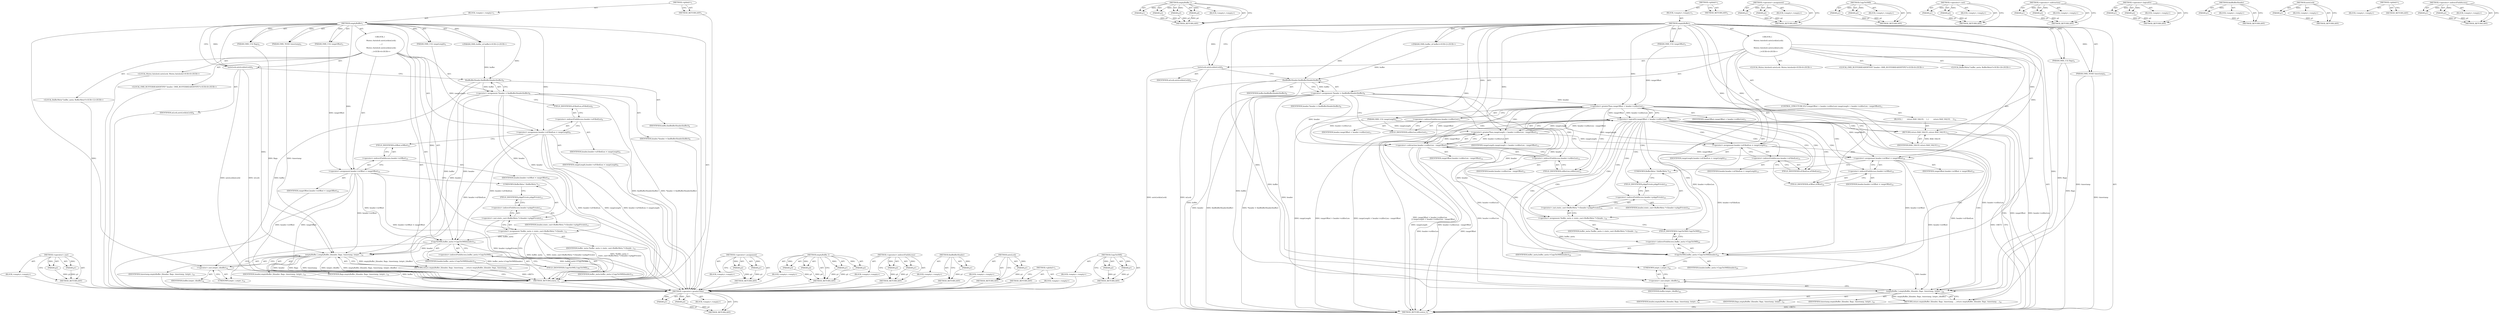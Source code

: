 digraph "&lt;operator&gt;.indirectFieldAccess" {
vulnerable_101 [label=<(METHOD,&lt;operator&gt;.cast)>];
vulnerable_102 [label=<(PARAM,p1)>];
vulnerable_103 [label=<(PARAM,p2)>];
vulnerable_104 [label=<(BLOCK,&lt;empty&gt;,&lt;empty&gt;)>];
vulnerable_105 [label=<(METHOD_RETURN,ANY)>];
vulnerable_6 [label=<(METHOD,&lt;global&gt;)<SUB>1</SUB>>];
vulnerable_7 [label=<(BLOCK,&lt;empty&gt;,&lt;empty&gt;)<SUB>1</SUB>>];
vulnerable_8 [label=<(METHOD,emptyBuffer)<SUB>1</SUB>>];
vulnerable_9 [label="<(PARAM,OMX::buffer_id buffer)<SUB>2</SUB>>"];
vulnerable_10 [label=<(PARAM,OMX_U32 rangeOffset)<SUB>3</SUB>>];
vulnerable_11 [label=<(PARAM,OMX_U32 rangeLength)<SUB>3</SUB>>];
vulnerable_12 [label=<(PARAM,OMX_U32 flags)<SUB>4</SUB>>];
vulnerable_13 [label=<(PARAM,OMX_TICKS timestamp)<SUB>4</SUB>>];
vulnerable_14 [label="<(BLOCK,{

     Mutex::Autolock autoLock(mLock);
 
    ...,{

     Mutex::Autolock autoLock(mLock);
 
    ...)<SUB>4</SUB>>"];
vulnerable_15 [label="<(LOCAL,Mutex.Autolock autoLock: Mutex.Autolock)<SUB>6</SUB>>"];
vulnerable_16 [label=<(autoLock,autoLock(mLock))<SUB>6</SUB>>];
vulnerable_17 [label=<(IDENTIFIER,mLock,autoLock(mLock))<SUB>6</SUB>>];
vulnerable_18 [label="<(LOCAL,OMX_BUFFERHEADERTYPE* header: OMX_BUFFERHEADERTYPE*)<SUB>8</SUB>>"];
vulnerable_19 [label=<(&lt;operator&gt;.assignment,*header = findBufferHeader(buffer))<SUB>8</SUB>>];
vulnerable_20 [label=<(IDENTIFIER,header,*header = findBufferHeader(buffer))<SUB>8</SUB>>];
vulnerable_21 [label=<(findBufferHeader,findBufferHeader(buffer))<SUB>8</SUB>>];
vulnerable_22 [label=<(IDENTIFIER,buffer,findBufferHeader(buffer))<SUB>8</SUB>>];
vulnerable_23 [label=<(&lt;operator&gt;.assignment,header-&gt;nFilledLen = rangeLength)<SUB>9</SUB>>];
vulnerable_24 [label=<(&lt;operator&gt;.indirectFieldAccess,header-&gt;nFilledLen)<SUB>9</SUB>>];
vulnerable_25 [label=<(IDENTIFIER,header,header-&gt;nFilledLen = rangeLength)<SUB>9</SUB>>];
vulnerable_26 [label=<(FIELD_IDENTIFIER,nFilledLen,nFilledLen)<SUB>9</SUB>>];
vulnerable_27 [label=<(IDENTIFIER,rangeLength,header-&gt;nFilledLen = rangeLength)<SUB>9</SUB>>];
vulnerable_28 [label=<(&lt;operator&gt;.assignment,header-&gt;nOffset = rangeOffset)<SUB>10</SUB>>];
vulnerable_29 [label=<(&lt;operator&gt;.indirectFieldAccess,header-&gt;nOffset)<SUB>10</SUB>>];
vulnerable_30 [label=<(IDENTIFIER,header,header-&gt;nOffset = rangeOffset)<SUB>10</SUB>>];
vulnerable_31 [label=<(FIELD_IDENTIFIER,nOffset,nOffset)<SUB>10</SUB>>];
vulnerable_32 [label=<(IDENTIFIER,rangeOffset,header-&gt;nOffset = rangeOffset)<SUB>10</SUB>>];
vulnerable_33 [label="<(LOCAL,BufferMeta* buffer_meta: BufferMeta*)<SUB>12</SUB>>"];
vulnerable_34 [label=<(&lt;operator&gt;.assignment,*buffer_meta =
 static_cast&lt;BufferMeta *&gt;(heade...)<SUB>12</SUB>>];
vulnerable_35 [label=<(IDENTIFIER,buffer_meta,*buffer_meta =
 static_cast&lt;BufferMeta *&gt;(heade...)<SUB>12</SUB>>];
vulnerable_36 [label=<(&lt;operator&gt;.cast,static_cast&lt;BufferMeta *&gt;(header-&gt;pAppPrivate))<SUB>13</SUB>>];
vulnerable_37 [label=<(UNKNOWN,BufferMeta *,BufferMeta *)<SUB>13</SUB>>];
vulnerable_38 [label=<(&lt;operator&gt;.indirectFieldAccess,header-&gt;pAppPrivate)<SUB>13</SUB>>];
vulnerable_39 [label=<(IDENTIFIER,header,static_cast&lt;BufferMeta *&gt;(header-&gt;pAppPrivate))<SUB>13</SUB>>];
vulnerable_40 [label=<(FIELD_IDENTIFIER,pAppPrivate,pAppPrivate)<SUB>13</SUB>>];
vulnerable_41 [label=<(CopyToOMX,buffer_meta-&gt;CopyToOMX(header))<SUB>14</SUB>>];
vulnerable_42 [label=<(&lt;operator&gt;.indirectFieldAccess,buffer_meta-&gt;CopyToOMX)<SUB>14</SUB>>];
vulnerable_43 [label=<(IDENTIFIER,buffer_meta,buffer_meta-&gt;CopyToOMX(header))<SUB>14</SUB>>];
vulnerable_44 [label=<(FIELD_IDENTIFIER,CopyToOMX,CopyToOMX)<SUB>14</SUB>>];
vulnerable_45 [label=<(IDENTIFIER,header,buffer_meta-&gt;CopyToOMX(header))<SUB>14</SUB>>];
vulnerable_46 [label=<(RETURN,return emptyBuffer_l(header, flags, timestamp, ...,return emptyBuffer_l(header, flags, timestamp, ...)<SUB>16</SUB>>];
vulnerable_47 [label=<(emptyBuffer_l,emptyBuffer_l(header, flags, timestamp, (intptr...)<SUB>16</SUB>>];
vulnerable_48 [label=<(IDENTIFIER,header,emptyBuffer_l(header, flags, timestamp, (intptr...)<SUB>16</SUB>>];
vulnerable_49 [label=<(IDENTIFIER,flags,emptyBuffer_l(header, flags, timestamp, (intptr...)<SUB>16</SUB>>];
vulnerable_50 [label=<(IDENTIFIER,timestamp,emptyBuffer_l(header, flags, timestamp, (intptr...)<SUB>16</SUB>>];
vulnerable_51 [label=<(&lt;operator&gt;.cast,(intptr_t)buffer)<SUB>16</SUB>>];
vulnerable_52 [label=<(UNKNOWN,intptr_t,intptr_t)<SUB>16</SUB>>];
vulnerable_53 [label=<(IDENTIFIER,buffer,(intptr_t)buffer)<SUB>16</SUB>>];
vulnerable_54 [label=<(METHOD_RETURN,status_t)<SUB>1</SUB>>];
vulnerable_56 [label=<(METHOD_RETURN,ANY)<SUB>1</SUB>>];
vulnerable_87 [label=<(METHOD,&lt;operator&gt;.assignment)>];
vulnerable_88 [label=<(PARAM,p1)>];
vulnerable_89 [label=<(PARAM,p2)>];
vulnerable_90 [label=<(BLOCK,&lt;empty&gt;,&lt;empty&gt;)>];
vulnerable_91 [label=<(METHOD_RETURN,ANY)>];
vulnerable_111 [label=<(METHOD,emptyBuffer_l)>];
vulnerable_112 [label=<(PARAM,p1)>];
vulnerable_113 [label=<(PARAM,p2)>];
vulnerable_114 [label=<(PARAM,p3)>];
vulnerable_115 [label=<(PARAM,p4)>];
vulnerable_116 [label=<(BLOCK,&lt;empty&gt;,&lt;empty&gt;)>];
vulnerable_117 [label=<(METHOD_RETURN,ANY)>];
vulnerable_96 [label=<(METHOD,&lt;operator&gt;.indirectFieldAccess)>];
vulnerable_97 [label=<(PARAM,p1)>];
vulnerable_98 [label=<(PARAM,p2)>];
vulnerable_99 [label=<(BLOCK,&lt;empty&gt;,&lt;empty&gt;)>];
vulnerable_100 [label=<(METHOD_RETURN,ANY)>];
vulnerable_92 [label=<(METHOD,findBufferHeader)>];
vulnerable_93 [label=<(PARAM,p1)>];
vulnerable_94 [label=<(BLOCK,&lt;empty&gt;,&lt;empty&gt;)>];
vulnerable_95 [label=<(METHOD_RETURN,ANY)>];
vulnerable_83 [label=<(METHOD,autoLock)>];
vulnerable_84 [label=<(PARAM,p1)>];
vulnerable_85 [label=<(BLOCK,&lt;empty&gt;,&lt;empty&gt;)>];
vulnerable_86 [label=<(METHOD_RETURN,ANY)>];
vulnerable_77 [label=<(METHOD,&lt;global&gt;)<SUB>1</SUB>>];
vulnerable_78 [label=<(BLOCK,&lt;empty&gt;,&lt;empty&gt;)>];
vulnerable_79 [label=<(METHOD_RETURN,ANY)>];
vulnerable_106 [label=<(METHOD,CopyToOMX)>];
vulnerable_107 [label=<(PARAM,p1)>];
vulnerable_108 [label=<(PARAM,p2)>];
vulnerable_109 [label=<(BLOCK,&lt;empty&gt;,&lt;empty&gt;)>];
vulnerable_110 [label=<(METHOD_RETURN,ANY)>];
fixed_118 [label=<(METHOD,&lt;operator&gt;.greaterThan)>];
fixed_119 [label=<(PARAM,p1)>];
fixed_120 [label=<(PARAM,p2)>];
fixed_121 [label=<(BLOCK,&lt;empty&gt;,&lt;empty&gt;)>];
fixed_122 [label=<(METHOD_RETURN,ANY)>];
fixed_143 [label=<(METHOD,emptyBuffer_l)>];
fixed_144 [label=<(PARAM,p1)>];
fixed_145 [label=<(PARAM,p2)>];
fixed_146 [label=<(PARAM,p3)>];
fixed_147 [label=<(PARAM,p4)>];
fixed_148 [label=<(BLOCK,&lt;empty&gt;,&lt;empty&gt;)>];
fixed_149 [label=<(METHOD_RETURN,ANY)>];
fixed_6 [label=<(METHOD,&lt;global&gt;)<SUB>1</SUB>>];
fixed_7 [label=<(BLOCK,&lt;empty&gt;,&lt;empty&gt;)<SUB>1</SUB>>];
fixed_8 [label=<(METHOD,emptyBuffer)<SUB>1</SUB>>];
fixed_9 [label="<(PARAM,OMX::buffer_id buffer)<SUB>2</SUB>>"];
fixed_10 [label=<(PARAM,OMX_U32 rangeOffset)<SUB>3</SUB>>];
fixed_11 [label=<(PARAM,OMX_U32 rangeLength)<SUB>3</SUB>>];
fixed_12 [label=<(PARAM,OMX_U32 flags)<SUB>4</SUB>>];
fixed_13 [label=<(PARAM,OMX_TICKS timestamp)<SUB>4</SUB>>];
fixed_14 [label="<(BLOCK,{

     Mutex::Autolock autoLock(mLock);
 
    ...,{

     Mutex::Autolock autoLock(mLock);
 
    ...)<SUB>4</SUB>>"];
fixed_15 [label="<(LOCAL,Mutex.Autolock autoLock: Mutex.Autolock)<SUB>6</SUB>>"];
fixed_16 [label=<(autoLock,autoLock(mLock))<SUB>6</SUB>>];
fixed_17 [label=<(IDENTIFIER,mLock,autoLock(mLock))<SUB>6</SUB>>];
fixed_18 [label="<(LOCAL,OMX_BUFFERHEADERTYPE* header: OMX_BUFFERHEADERTYPE*)<SUB>8</SUB>>"];
fixed_19 [label=<(&lt;operator&gt;.assignment,*header = findBufferHeader(buffer))<SUB>8</SUB>>];
fixed_20 [label=<(IDENTIFIER,header,*header = findBufferHeader(buffer))<SUB>8</SUB>>];
fixed_21 [label=<(findBufferHeader,findBufferHeader(buffer))<SUB>8</SUB>>];
fixed_22 [label=<(IDENTIFIER,buffer,findBufferHeader(buffer))<SUB>8</SUB>>];
fixed_23 [label=<(CONTROL_STRUCTURE,IF,if (rangeOffset &gt; header-&gt;nAllocLen
| rangeLength &gt; header-&gt;nAllocLen - rangeOffset))<SUB>11</SUB>>];
fixed_24 [label=<(&lt;operator&gt;.logicalOr,rangeOffset &gt; header-&gt;nAllocLen
| ...)<SUB>11</SUB>>];
fixed_25 [label=<(&lt;operator&gt;.greaterThan,rangeOffset &gt; header-&gt;nAllocLen)<SUB>11</SUB>>];
fixed_26 [label=<(IDENTIFIER,rangeOffset,rangeOffset &gt; header-&gt;nAllocLen)<SUB>11</SUB>>];
fixed_27 [label=<(&lt;operator&gt;.indirectFieldAccess,header-&gt;nAllocLen)<SUB>11</SUB>>];
fixed_28 [label=<(IDENTIFIER,header,rangeOffset &gt; header-&gt;nAllocLen)<SUB>11</SUB>>];
fixed_29 [label=<(FIELD_IDENTIFIER,nAllocLen,nAllocLen)<SUB>11</SUB>>];
fixed_30 [label=<(&lt;operator&gt;.greaterThan,rangeLength &gt; header-&gt;nAllocLen - rangeOffset)<SUB>12</SUB>>];
fixed_31 [label=<(IDENTIFIER,rangeLength,rangeLength &gt; header-&gt;nAllocLen - rangeOffset)<SUB>12</SUB>>];
fixed_32 [label=<(&lt;operator&gt;.subtraction,header-&gt;nAllocLen - rangeOffset)<SUB>12</SUB>>];
fixed_33 [label=<(&lt;operator&gt;.indirectFieldAccess,header-&gt;nAllocLen)<SUB>12</SUB>>];
fixed_34 [label=<(IDENTIFIER,header,header-&gt;nAllocLen - rangeOffset)<SUB>12</SUB>>];
fixed_35 [label=<(FIELD_IDENTIFIER,nAllocLen,nAllocLen)<SUB>12</SUB>>];
fixed_36 [label=<(IDENTIFIER,rangeOffset,header-&gt;nAllocLen - rangeOffset)<SUB>12</SUB>>];
fixed_37 [label=<(BLOCK,{
        return BAD_VALUE;
    },{
        return BAD_VALUE;
    })<SUB>12</SUB>>];
fixed_38 [label=<(RETURN,return BAD_VALUE;,return BAD_VALUE;)<SUB>13</SUB>>];
fixed_39 [label=<(IDENTIFIER,BAD_VALUE,return BAD_VALUE;)<SUB>13</SUB>>];
fixed_40 [label=<(&lt;operator&gt;.assignment,header-&gt;nFilledLen = rangeLength)<SUB>15</SUB>>];
fixed_41 [label=<(&lt;operator&gt;.indirectFieldAccess,header-&gt;nFilledLen)<SUB>15</SUB>>];
fixed_42 [label=<(IDENTIFIER,header,header-&gt;nFilledLen = rangeLength)<SUB>15</SUB>>];
fixed_43 [label=<(FIELD_IDENTIFIER,nFilledLen,nFilledLen)<SUB>15</SUB>>];
fixed_44 [label=<(IDENTIFIER,rangeLength,header-&gt;nFilledLen = rangeLength)<SUB>15</SUB>>];
fixed_45 [label=<(&lt;operator&gt;.assignment,header-&gt;nOffset = rangeOffset)<SUB>16</SUB>>];
fixed_46 [label=<(&lt;operator&gt;.indirectFieldAccess,header-&gt;nOffset)<SUB>16</SUB>>];
fixed_47 [label=<(IDENTIFIER,header,header-&gt;nOffset = rangeOffset)<SUB>16</SUB>>];
fixed_48 [label=<(FIELD_IDENTIFIER,nOffset,nOffset)<SUB>16</SUB>>];
fixed_49 [label=<(IDENTIFIER,rangeOffset,header-&gt;nOffset = rangeOffset)<SUB>16</SUB>>];
fixed_50 [label="<(LOCAL,BufferMeta* buffer_meta: BufferMeta*)<SUB>18</SUB>>"];
fixed_51 [label=<(&lt;operator&gt;.assignment,*buffer_meta =
 static_cast&lt;BufferMeta *&gt;(heade...)<SUB>18</SUB>>];
fixed_52 [label=<(IDENTIFIER,buffer_meta,*buffer_meta =
 static_cast&lt;BufferMeta *&gt;(heade...)<SUB>18</SUB>>];
fixed_53 [label=<(&lt;operator&gt;.cast,static_cast&lt;BufferMeta *&gt;(header-&gt;pAppPrivate))<SUB>19</SUB>>];
fixed_54 [label=<(UNKNOWN,BufferMeta *,BufferMeta *)<SUB>19</SUB>>];
fixed_55 [label=<(&lt;operator&gt;.indirectFieldAccess,header-&gt;pAppPrivate)<SUB>19</SUB>>];
fixed_56 [label=<(IDENTIFIER,header,static_cast&lt;BufferMeta *&gt;(header-&gt;pAppPrivate))<SUB>19</SUB>>];
fixed_57 [label=<(FIELD_IDENTIFIER,pAppPrivate,pAppPrivate)<SUB>19</SUB>>];
fixed_58 [label=<(CopyToOMX,buffer_meta-&gt;CopyToOMX(header))<SUB>20</SUB>>];
fixed_59 [label=<(&lt;operator&gt;.indirectFieldAccess,buffer_meta-&gt;CopyToOMX)<SUB>20</SUB>>];
fixed_60 [label=<(IDENTIFIER,buffer_meta,buffer_meta-&gt;CopyToOMX(header))<SUB>20</SUB>>];
fixed_61 [label=<(FIELD_IDENTIFIER,CopyToOMX,CopyToOMX)<SUB>20</SUB>>];
fixed_62 [label=<(IDENTIFIER,header,buffer_meta-&gt;CopyToOMX(header))<SUB>20</SUB>>];
fixed_63 [label=<(RETURN,return emptyBuffer_l(header, flags, timestamp, ...,return emptyBuffer_l(header, flags, timestamp, ...)<SUB>22</SUB>>];
fixed_64 [label=<(emptyBuffer_l,emptyBuffer_l(header, flags, timestamp, (intptr...)<SUB>22</SUB>>];
fixed_65 [label=<(IDENTIFIER,header,emptyBuffer_l(header, flags, timestamp, (intptr...)<SUB>22</SUB>>];
fixed_66 [label=<(IDENTIFIER,flags,emptyBuffer_l(header, flags, timestamp, (intptr...)<SUB>22</SUB>>];
fixed_67 [label=<(IDENTIFIER,timestamp,emptyBuffer_l(header, flags, timestamp, (intptr...)<SUB>22</SUB>>];
fixed_68 [label=<(&lt;operator&gt;.cast,(intptr_t)buffer)<SUB>22</SUB>>];
fixed_69 [label=<(UNKNOWN,intptr_t,intptr_t)<SUB>22</SUB>>];
fixed_70 [label=<(IDENTIFIER,buffer,(intptr_t)buffer)<SUB>22</SUB>>];
fixed_71 [label=<(METHOD_RETURN,status_t)<SUB>1</SUB>>];
fixed_73 [label=<(METHOD_RETURN,ANY)<SUB>1</SUB>>];
fixed_104 [label=<(METHOD,&lt;operator&gt;.assignment)>];
fixed_105 [label=<(PARAM,p1)>];
fixed_106 [label=<(PARAM,p2)>];
fixed_107 [label=<(BLOCK,&lt;empty&gt;,&lt;empty&gt;)>];
fixed_108 [label=<(METHOD_RETURN,ANY)>];
fixed_138 [label=<(METHOD,CopyToOMX)>];
fixed_139 [label=<(PARAM,p1)>];
fixed_140 [label=<(PARAM,p2)>];
fixed_141 [label=<(BLOCK,&lt;empty&gt;,&lt;empty&gt;)>];
fixed_142 [label=<(METHOD_RETURN,ANY)>];
fixed_133 [label=<(METHOD,&lt;operator&gt;.cast)>];
fixed_134 [label=<(PARAM,p1)>];
fixed_135 [label=<(PARAM,p2)>];
fixed_136 [label=<(BLOCK,&lt;empty&gt;,&lt;empty&gt;)>];
fixed_137 [label=<(METHOD_RETURN,ANY)>];
fixed_128 [label=<(METHOD,&lt;operator&gt;.subtraction)>];
fixed_129 [label=<(PARAM,p1)>];
fixed_130 [label=<(PARAM,p2)>];
fixed_131 [label=<(BLOCK,&lt;empty&gt;,&lt;empty&gt;)>];
fixed_132 [label=<(METHOD_RETURN,ANY)>];
fixed_113 [label=<(METHOD,&lt;operator&gt;.logicalOr)>];
fixed_114 [label=<(PARAM,p1)>];
fixed_115 [label=<(PARAM,p2)>];
fixed_116 [label=<(BLOCK,&lt;empty&gt;,&lt;empty&gt;)>];
fixed_117 [label=<(METHOD_RETURN,ANY)>];
fixed_109 [label=<(METHOD,findBufferHeader)>];
fixed_110 [label=<(PARAM,p1)>];
fixed_111 [label=<(BLOCK,&lt;empty&gt;,&lt;empty&gt;)>];
fixed_112 [label=<(METHOD_RETURN,ANY)>];
fixed_100 [label=<(METHOD,autoLock)>];
fixed_101 [label=<(PARAM,p1)>];
fixed_102 [label=<(BLOCK,&lt;empty&gt;,&lt;empty&gt;)>];
fixed_103 [label=<(METHOD_RETURN,ANY)>];
fixed_94 [label=<(METHOD,&lt;global&gt;)<SUB>1</SUB>>];
fixed_95 [label=<(BLOCK,&lt;empty&gt;,&lt;empty&gt;)>];
fixed_96 [label=<(METHOD_RETURN,ANY)>];
fixed_123 [label=<(METHOD,&lt;operator&gt;.indirectFieldAccess)>];
fixed_124 [label=<(PARAM,p1)>];
fixed_125 [label=<(PARAM,p2)>];
fixed_126 [label=<(BLOCK,&lt;empty&gt;,&lt;empty&gt;)>];
fixed_127 [label=<(METHOD_RETURN,ANY)>];
vulnerable_101 -> vulnerable_102  [key=0, label="AST: "];
vulnerable_101 -> vulnerable_102  [key=1, label="DDG: "];
vulnerable_101 -> vulnerable_104  [key=0, label="AST: "];
vulnerable_101 -> vulnerable_103  [key=0, label="AST: "];
vulnerable_101 -> vulnerable_103  [key=1, label="DDG: "];
vulnerable_101 -> vulnerable_105  [key=0, label="AST: "];
vulnerable_101 -> vulnerable_105  [key=1, label="CFG: "];
vulnerable_102 -> vulnerable_105  [key=0, label="DDG: p1"];
vulnerable_103 -> vulnerable_105  [key=0, label="DDG: p2"];
vulnerable_104 -> fixed_118  [key=0];
vulnerable_105 -> fixed_118  [key=0];
vulnerable_6 -> vulnerable_7  [key=0, label="AST: "];
vulnerable_6 -> vulnerable_56  [key=0, label="AST: "];
vulnerable_6 -> vulnerable_56  [key=1, label="CFG: "];
vulnerable_7 -> vulnerable_8  [key=0, label="AST: "];
vulnerable_8 -> vulnerable_9  [key=0, label="AST: "];
vulnerable_8 -> vulnerable_9  [key=1, label="DDG: "];
vulnerable_8 -> vulnerable_10  [key=0, label="AST: "];
vulnerable_8 -> vulnerable_10  [key=1, label="DDG: "];
vulnerable_8 -> vulnerable_11  [key=0, label="AST: "];
vulnerable_8 -> vulnerable_11  [key=1, label="DDG: "];
vulnerable_8 -> vulnerable_12  [key=0, label="AST: "];
vulnerable_8 -> vulnerable_12  [key=1, label="DDG: "];
vulnerable_8 -> vulnerable_13  [key=0, label="AST: "];
vulnerable_8 -> vulnerable_13  [key=1, label="DDG: "];
vulnerable_8 -> vulnerable_14  [key=0, label="AST: "];
vulnerable_8 -> vulnerable_54  [key=0, label="AST: "];
vulnerable_8 -> vulnerable_16  [key=0, label="CFG: "];
vulnerable_8 -> vulnerable_16  [key=1, label="DDG: "];
vulnerable_8 -> vulnerable_23  [key=0, label="DDG: "];
vulnerable_8 -> vulnerable_28  [key=0, label="DDG: "];
vulnerable_8 -> vulnerable_41  [key=0, label="DDG: "];
vulnerable_8 -> vulnerable_21  [key=0, label="DDG: "];
vulnerable_8 -> vulnerable_47  [key=0, label="DDG: "];
vulnerable_8 -> vulnerable_51  [key=0, label="DDG: "];
vulnerable_9 -> vulnerable_21  [key=0, label="DDG: buffer"];
vulnerable_10 -> vulnerable_28  [key=0, label="DDG: rangeOffset"];
vulnerable_11 -> vulnerable_23  [key=0, label="DDG: rangeLength"];
vulnerable_12 -> vulnerable_47  [key=0, label="DDG: flags"];
vulnerable_13 -> vulnerable_47  [key=0, label="DDG: timestamp"];
vulnerable_14 -> vulnerable_15  [key=0, label="AST: "];
vulnerable_14 -> vulnerable_16  [key=0, label="AST: "];
vulnerable_14 -> vulnerable_18  [key=0, label="AST: "];
vulnerable_14 -> vulnerable_19  [key=0, label="AST: "];
vulnerable_14 -> vulnerable_23  [key=0, label="AST: "];
vulnerable_14 -> vulnerable_28  [key=0, label="AST: "];
vulnerable_14 -> vulnerable_33  [key=0, label="AST: "];
vulnerable_14 -> vulnerable_34  [key=0, label="AST: "];
vulnerable_14 -> vulnerable_41  [key=0, label="AST: "];
vulnerable_14 -> vulnerable_46  [key=0, label="AST: "];
vulnerable_15 -> fixed_118  [key=0];
vulnerable_16 -> vulnerable_17  [key=0, label="AST: "];
vulnerable_16 -> vulnerable_21  [key=0, label="CFG: "];
vulnerable_16 -> vulnerable_54  [key=0, label="DDG: autoLock(mLock)"];
vulnerable_16 -> vulnerable_54  [key=1, label="DDG: mLock"];
vulnerable_17 -> fixed_118  [key=0];
vulnerable_18 -> fixed_118  [key=0];
vulnerable_19 -> vulnerable_20  [key=0, label="AST: "];
vulnerable_19 -> vulnerable_21  [key=0, label="AST: "];
vulnerable_19 -> vulnerable_26  [key=0, label="CFG: "];
vulnerable_19 -> vulnerable_54  [key=0, label="DDG: findBufferHeader(buffer)"];
vulnerable_19 -> vulnerable_54  [key=1, label="DDG: *header = findBufferHeader(buffer)"];
vulnerable_19 -> vulnerable_34  [key=0, label="DDG: header"];
vulnerable_19 -> vulnerable_41  [key=0, label="DDG: header"];
vulnerable_19 -> vulnerable_36  [key=0, label="DDG: header"];
vulnerable_19 -> vulnerable_47  [key=0, label="DDG: header"];
vulnerable_20 -> fixed_118  [key=0];
vulnerable_21 -> vulnerable_22  [key=0, label="AST: "];
vulnerable_21 -> vulnerable_19  [key=0, label="CFG: "];
vulnerable_21 -> vulnerable_19  [key=1, label="DDG: buffer"];
vulnerable_21 -> vulnerable_47  [key=0, label="DDG: buffer"];
vulnerable_21 -> vulnerable_51  [key=0, label="DDG: buffer"];
vulnerable_22 -> fixed_118  [key=0];
vulnerable_23 -> vulnerable_24  [key=0, label="AST: "];
vulnerable_23 -> vulnerable_27  [key=0, label="AST: "];
vulnerable_23 -> vulnerable_31  [key=0, label="CFG: "];
vulnerable_23 -> vulnerable_54  [key=0, label="DDG: header-&gt;nFilledLen"];
vulnerable_23 -> vulnerable_54  [key=1, label="DDG: rangeLength"];
vulnerable_23 -> vulnerable_54  [key=2, label="DDG: header-&gt;nFilledLen = rangeLength"];
vulnerable_23 -> vulnerable_41  [key=0, label="DDG: header-&gt;nFilledLen"];
vulnerable_23 -> vulnerable_47  [key=0, label="DDG: header-&gt;nFilledLen"];
vulnerable_24 -> vulnerable_25  [key=0, label="AST: "];
vulnerable_24 -> vulnerable_26  [key=0, label="AST: "];
vulnerable_24 -> vulnerable_23  [key=0, label="CFG: "];
vulnerable_25 -> fixed_118  [key=0];
vulnerable_26 -> vulnerable_24  [key=0, label="CFG: "];
vulnerable_27 -> fixed_118  [key=0];
vulnerable_28 -> vulnerable_29  [key=0, label="AST: "];
vulnerable_28 -> vulnerable_32  [key=0, label="AST: "];
vulnerable_28 -> vulnerable_37  [key=0, label="CFG: "];
vulnerable_28 -> vulnerable_54  [key=0, label="DDG: header-&gt;nOffset"];
vulnerable_28 -> vulnerable_54  [key=1, label="DDG: rangeOffset"];
vulnerable_28 -> vulnerable_54  [key=2, label="DDG: header-&gt;nOffset = rangeOffset"];
vulnerable_28 -> vulnerable_41  [key=0, label="DDG: header-&gt;nOffset"];
vulnerable_28 -> vulnerable_47  [key=0, label="DDG: header-&gt;nOffset"];
vulnerable_29 -> vulnerable_30  [key=0, label="AST: "];
vulnerable_29 -> vulnerable_31  [key=0, label="AST: "];
vulnerable_29 -> vulnerable_28  [key=0, label="CFG: "];
vulnerable_30 -> fixed_118  [key=0];
vulnerable_31 -> vulnerable_29  [key=0, label="CFG: "];
vulnerable_32 -> fixed_118  [key=0];
vulnerable_33 -> fixed_118  [key=0];
vulnerable_34 -> vulnerable_35  [key=0, label="AST: "];
vulnerable_34 -> vulnerable_36  [key=0, label="AST: "];
vulnerable_34 -> vulnerable_44  [key=0, label="CFG: "];
vulnerable_34 -> vulnerable_54  [key=0, label="DDG: buffer_meta"];
vulnerable_34 -> vulnerable_54  [key=1, label="DDG: static_cast&lt;BufferMeta *&gt;(header-&gt;pAppPrivate)"];
vulnerable_34 -> vulnerable_54  [key=2, label="DDG: *buffer_meta =
 static_cast&lt;BufferMeta *&gt;(header-&gt;pAppPrivate)"];
vulnerable_34 -> vulnerable_41  [key=0, label="DDG: buffer_meta"];
vulnerable_35 -> fixed_118  [key=0];
vulnerable_36 -> vulnerable_37  [key=0, label="AST: "];
vulnerable_36 -> vulnerable_38  [key=0, label="AST: "];
vulnerable_36 -> vulnerable_34  [key=0, label="CFG: "];
vulnerable_36 -> vulnerable_54  [key=0, label="DDG: header-&gt;pAppPrivate"];
vulnerable_37 -> vulnerable_40  [key=0, label="CFG: "];
vulnerable_38 -> vulnerable_39  [key=0, label="AST: "];
vulnerable_38 -> vulnerable_40  [key=0, label="AST: "];
vulnerable_38 -> vulnerable_36  [key=0, label="CFG: "];
vulnerable_39 -> fixed_118  [key=0];
vulnerable_40 -> vulnerable_38  [key=0, label="CFG: "];
vulnerable_41 -> vulnerable_42  [key=0, label="AST: "];
vulnerable_41 -> vulnerable_45  [key=0, label="AST: "];
vulnerable_41 -> vulnerable_52  [key=0, label="CFG: "];
vulnerable_41 -> vulnerable_54  [key=0, label="DDG: buffer_meta-&gt;CopyToOMX"];
vulnerable_41 -> vulnerable_54  [key=1, label="DDG: buffer_meta-&gt;CopyToOMX(header)"];
vulnerable_41 -> vulnerable_47  [key=0, label="DDG: header"];
vulnerable_42 -> vulnerable_43  [key=0, label="AST: "];
vulnerable_42 -> vulnerable_44  [key=0, label="AST: "];
vulnerable_42 -> vulnerable_41  [key=0, label="CFG: "];
vulnerable_43 -> fixed_118  [key=0];
vulnerable_44 -> vulnerable_42  [key=0, label="CFG: "];
vulnerable_45 -> fixed_118  [key=0];
vulnerable_46 -> vulnerable_47  [key=0, label="AST: "];
vulnerable_46 -> vulnerable_54  [key=0, label="CFG: "];
vulnerable_46 -> vulnerable_54  [key=1, label="DDG: &lt;RET&gt;"];
vulnerable_47 -> vulnerable_48  [key=0, label="AST: "];
vulnerable_47 -> vulnerable_49  [key=0, label="AST: "];
vulnerable_47 -> vulnerable_50  [key=0, label="AST: "];
vulnerable_47 -> vulnerable_51  [key=0, label="AST: "];
vulnerable_47 -> vulnerable_46  [key=0, label="CFG: "];
vulnerable_47 -> vulnerable_46  [key=1, label="DDG: emptyBuffer_l(header, flags, timestamp, (intptr_t)buffer)"];
vulnerable_47 -> vulnerable_54  [key=0, label="DDG: header"];
vulnerable_47 -> vulnerable_54  [key=1, label="DDG: flags"];
vulnerable_47 -> vulnerable_54  [key=2, label="DDG: timestamp"];
vulnerable_47 -> vulnerable_54  [key=3, label="DDG: (intptr_t)buffer"];
vulnerable_47 -> vulnerable_54  [key=4, label="DDG: emptyBuffer_l(header, flags, timestamp, (intptr_t)buffer)"];
vulnerable_48 -> fixed_118  [key=0];
vulnerable_49 -> fixed_118  [key=0];
vulnerable_50 -> fixed_118  [key=0];
vulnerable_51 -> vulnerable_52  [key=0, label="AST: "];
vulnerable_51 -> vulnerable_53  [key=0, label="AST: "];
vulnerable_51 -> vulnerable_47  [key=0, label="CFG: "];
vulnerable_51 -> vulnerable_54  [key=0, label="DDG: buffer"];
vulnerable_52 -> vulnerable_51  [key=0, label="CFG: "];
vulnerable_53 -> fixed_118  [key=0];
vulnerable_54 -> fixed_118  [key=0];
vulnerable_56 -> fixed_118  [key=0];
vulnerable_87 -> vulnerable_88  [key=0, label="AST: "];
vulnerable_87 -> vulnerable_88  [key=1, label="DDG: "];
vulnerable_87 -> vulnerable_90  [key=0, label="AST: "];
vulnerable_87 -> vulnerable_89  [key=0, label="AST: "];
vulnerable_87 -> vulnerable_89  [key=1, label="DDG: "];
vulnerable_87 -> vulnerable_91  [key=0, label="AST: "];
vulnerable_87 -> vulnerable_91  [key=1, label="CFG: "];
vulnerable_88 -> vulnerable_91  [key=0, label="DDG: p1"];
vulnerable_89 -> vulnerable_91  [key=0, label="DDG: p2"];
vulnerable_90 -> fixed_118  [key=0];
vulnerable_91 -> fixed_118  [key=0];
vulnerable_111 -> vulnerable_112  [key=0, label="AST: "];
vulnerable_111 -> vulnerable_112  [key=1, label="DDG: "];
vulnerable_111 -> vulnerable_116  [key=0, label="AST: "];
vulnerable_111 -> vulnerable_113  [key=0, label="AST: "];
vulnerable_111 -> vulnerable_113  [key=1, label="DDG: "];
vulnerable_111 -> vulnerable_117  [key=0, label="AST: "];
vulnerable_111 -> vulnerable_117  [key=1, label="CFG: "];
vulnerable_111 -> vulnerable_114  [key=0, label="AST: "];
vulnerable_111 -> vulnerable_114  [key=1, label="DDG: "];
vulnerable_111 -> vulnerable_115  [key=0, label="AST: "];
vulnerable_111 -> vulnerable_115  [key=1, label="DDG: "];
vulnerable_112 -> vulnerable_117  [key=0, label="DDG: p1"];
vulnerable_113 -> vulnerable_117  [key=0, label="DDG: p2"];
vulnerable_114 -> vulnerable_117  [key=0, label="DDG: p3"];
vulnerable_115 -> vulnerable_117  [key=0, label="DDG: p4"];
vulnerable_116 -> fixed_118  [key=0];
vulnerable_117 -> fixed_118  [key=0];
vulnerable_96 -> vulnerable_97  [key=0, label="AST: "];
vulnerable_96 -> vulnerable_97  [key=1, label="DDG: "];
vulnerable_96 -> vulnerable_99  [key=0, label="AST: "];
vulnerable_96 -> vulnerable_98  [key=0, label="AST: "];
vulnerable_96 -> vulnerable_98  [key=1, label="DDG: "];
vulnerable_96 -> vulnerable_100  [key=0, label="AST: "];
vulnerable_96 -> vulnerable_100  [key=1, label="CFG: "];
vulnerable_97 -> vulnerable_100  [key=0, label="DDG: p1"];
vulnerable_98 -> vulnerable_100  [key=0, label="DDG: p2"];
vulnerable_99 -> fixed_118  [key=0];
vulnerable_100 -> fixed_118  [key=0];
vulnerable_92 -> vulnerable_93  [key=0, label="AST: "];
vulnerable_92 -> vulnerable_93  [key=1, label="DDG: "];
vulnerable_92 -> vulnerable_94  [key=0, label="AST: "];
vulnerable_92 -> vulnerable_95  [key=0, label="AST: "];
vulnerable_92 -> vulnerable_95  [key=1, label="CFG: "];
vulnerable_93 -> vulnerable_95  [key=0, label="DDG: p1"];
vulnerable_94 -> fixed_118  [key=0];
vulnerable_95 -> fixed_118  [key=0];
vulnerable_83 -> vulnerable_84  [key=0, label="AST: "];
vulnerable_83 -> vulnerable_84  [key=1, label="DDG: "];
vulnerable_83 -> vulnerable_85  [key=0, label="AST: "];
vulnerable_83 -> vulnerable_86  [key=0, label="AST: "];
vulnerable_83 -> vulnerable_86  [key=1, label="CFG: "];
vulnerable_84 -> vulnerable_86  [key=0, label="DDG: p1"];
vulnerable_85 -> fixed_118  [key=0];
vulnerable_86 -> fixed_118  [key=0];
vulnerable_77 -> vulnerable_78  [key=0, label="AST: "];
vulnerable_77 -> vulnerable_79  [key=0, label="AST: "];
vulnerable_77 -> vulnerable_79  [key=1, label="CFG: "];
vulnerable_78 -> fixed_118  [key=0];
vulnerable_79 -> fixed_118  [key=0];
vulnerable_106 -> vulnerable_107  [key=0, label="AST: "];
vulnerable_106 -> vulnerable_107  [key=1, label="DDG: "];
vulnerable_106 -> vulnerable_109  [key=0, label="AST: "];
vulnerable_106 -> vulnerable_108  [key=0, label="AST: "];
vulnerable_106 -> vulnerable_108  [key=1, label="DDG: "];
vulnerable_106 -> vulnerable_110  [key=0, label="AST: "];
vulnerable_106 -> vulnerable_110  [key=1, label="CFG: "];
vulnerable_107 -> vulnerable_110  [key=0, label="DDG: p1"];
vulnerable_108 -> vulnerable_110  [key=0, label="DDG: p2"];
vulnerable_109 -> fixed_118  [key=0];
vulnerable_110 -> fixed_118  [key=0];
fixed_118 -> fixed_119  [key=0, label="AST: "];
fixed_118 -> fixed_119  [key=1, label="DDG: "];
fixed_118 -> fixed_121  [key=0, label="AST: "];
fixed_118 -> fixed_120  [key=0, label="AST: "];
fixed_118 -> fixed_120  [key=1, label="DDG: "];
fixed_118 -> fixed_122  [key=0, label="AST: "];
fixed_118 -> fixed_122  [key=1, label="CFG: "];
fixed_119 -> fixed_122  [key=0, label="DDG: p1"];
fixed_120 -> fixed_122  [key=0, label="DDG: p2"];
fixed_143 -> fixed_144  [key=0, label="AST: "];
fixed_143 -> fixed_144  [key=1, label="DDG: "];
fixed_143 -> fixed_148  [key=0, label="AST: "];
fixed_143 -> fixed_145  [key=0, label="AST: "];
fixed_143 -> fixed_145  [key=1, label="DDG: "];
fixed_143 -> fixed_149  [key=0, label="AST: "];
fixed_143 -> fixed_149  [key=1, label="CFG: "];
fixed_143 -> fixed_146  [key=0, label="AST: "];
fixed_143 -> fixed_146  [key=1, label="DDG: "];
fixed_143 -> fixed_147  [key=0, label="AST: "];
fixed_143 -> fixed_147  [key=1, label="DDG: "];
fixed_144 -> fixed_149  [key=0, label="DDG: p1"];
fixed_145 -> fixed_149  [key=0, label="DDG: p2"];
fixed_146 -> fixed_149  [key=0, label="DDG: p3"];
fixed_147 -> fixed_149  [key=0, label="DDG: p4"];
fixed_6 -> fixed_7  [key=0, label="AST: "];
fixed_6 -> fixed_73  [key=0, label="AST: "];
fixed_6 -> fixed_73  [key=1, label="CFG: "];
fixed_7 -> fixed_8  [key=0, label="AST: "];
fixed_8 -> fixed_9  [key=0, label="AST: "];
fixed_8 -> fixed_9  [key=1, label="DDG: "];
fixed_8 -> fixed_10  [key=0, label="AST: "];
fixed_8 -> fixed_10  [key=1, label="DDG: "];
fixed_8 -> fixed_11  [key=0, label="AST: "];
fixed_8 -> fixed_11  [key=1, label="DDG: "];
fixed_8 -> fixed_12  [key=0, label="AST: "];
fixed_8 -> fixed_12  [key=1, label="DDG: "];
fixed_8 -> fixed_13  [key=0, label="AST: "];
fixed_8 -> fixed_13  [key=1, label="DDG: "];
fixed_8 -> fixed_14  [key=0, label="AST: "];
fixed_8 -> fixed_71  [key=0, label="AST: "];
fixed_8 -> fixed_16  [key=0, label="CFG: "];
fixed_8 -> fixed_16  [key=1, label="DDG: "];
fixed_8 -> fixed_40  [key=0, label="DDG: "];
fixed_8 -> fixed_45  [key=0, label="DDG: "];
fixed_8 -> fixed_58  [key=0, label="DDG: "];
fixed_8 -> fixed_21  [key=0, label="DDG: "];
fixed_8 -> fixed_38  [key=0, label="DDG: "];
fixed_8 -> fixed_64  [key=0, label="DDG: "];
fixed_8 -> fixed_25  [key=0, label="DDG: "];
fixed_8 -> fixed_30  [key=0, label="DDG: "];
fixed_8 -> fixed_39  [key=0, label="DDG: "];
fixed_8 -> fixed_68  [key=0, label="DDG: "];
fixed_8 -> fixed_32  [key=0, label="DDG: "];
fixed_9 -> fixed_21  [key=0, label="DDG: buffer"];
fixed_10 -> fixed_25  [key=0, label="DDG: rangeOffset"];
fixed_11 -> fixed_71  [key=0, label="DDG: rangeLength"];
fixed_11 -> fixed_40  [key=0, label="DDG: rangeLength"];
fixed_11 -> fixed_30  [key=0, label="DDG: rangeLength"];
fixed_12 -> fixed_71  [key=0, label="DDG: flags"];
fixed_12 -> fixed_64  [key=0, label="DDG: flags"];
fixed_13 -> fixed_71  [key=0, label="DDG: timestamp"];
fixed_13 -> fixed_64  [key=0, label="DDG: timestamp"];
fixed_14 -> fixed_15  [key=0, label="AST: "];
fixed_14 -> fixed_16  [key=0, label="AST: "];
fixed_14 -> fixed_18  [key=0, label="AST: "];
fixed_14 -> fixed_19  [key=0, label="AST: "];
fixed_14 -> fixed_23  [key=0, label="AST: "];
fixed_14 -> fixed_40  [key=0, label="AST: "];
fixed_14 -> fixed_45  [key=0, label="AST: "];
fixed_14 -> fixed_50  [key=0, label="AST: "];
fixed_14 -> fixed_51  [key=0, label="AST: "];
fixed_14 -> fixed_58  [key=0, label="AST: "];
fixed_14 -> fixed_63  [key=0, label="AST: "];
fixed_16 -> fixed_17  [key=0, label="AST: "];
fixed_16 -> fixed_21  [key=0, label="CFG: "];
fixed_16 -> fixed_71  [key=0, label="DDG: autoLock(mLock)"];
fixed_16 -> fixed_71  [key=1, label="DDG: mLock"];
fixed_19 -> fixed_20  [key=0, label="AST: "];
fixed_19 -> fixed_21  [key=0, label="AST: "];
fixed_19 -> fixed_29  [key=0, label="CFG: "];
fixed_19 -> fixed_71  [key=0, label="DDG: header"];
fixed_19 -> fixed_71  [key=1, label="DDG: findBufferHeader(buffer)"];
fixed_19 -> fixed_71  [key=2, label="DDG: *header = findBufferHeader(buffer)"];
fixed_19 -> fixed_51  [key=0, label="DDG: header"];
fixed_19 -> fixed_58  [key=0, label="DDG: header"];
fixed_19 -> fixed_53  [key=0, label="DDG: header"];
fixed_19 -> fixed_64  [key=0, label="DDG: header"];
fixed_19 -> fixed_25  [key=0, label="DDG: header"];
fixed_19 -> fixed_32  [key=0, label="DDG: header"];
fixed_21 -> fixed_22  [key=0, label="AST: "];
fixed_21 -> fixed_19  [key=0, label="CFG: "];
fixed_21 -> fixed_19  [key=1, label="DDG: buffer"];
fixed_21 -> fixed_71  [key=0, label="DDG: buffer"];
fixed_21 -> fixed_64  [key=0, label="DDG: buffer"];
fixed_21 -> fixed_68  [key=0, label="DDG: buffer"];
fixed_23 -> fixed_24  [key=0, label="AST: "];
fixed_23 -> fixed_37  [key=0, label="AST: "];
fixed_24 -> fixed_25  [key=0, label="AST: "];
fixed_24 -> fixed_30  [key=0, label="AST: "];
fixed_24 -> fixed_38  [key=0, label="CFG: "];
fixed_24 -> fixed_38  [key=1, label="CDG: "];
fixed_24 -> fixed_43  [key=0, label="CFG: "];
fixed_24 -> fixed_43  [key=1, label="CDG: "];
fixed_24 -> fixed_71  [key=0, label="DDG: rangeOffset &gt; header-&gt;nAllocLen"];
fixed_24 -> fixed_71  [key=1, label="DDG: rangeLength &gt; header-&gt;nAllocLen - rangeOffset"];
fixed_24 -> fixed_71  [key=2, label="DDG: rangeOffset &gt; header-&gt;nAllocLen
            || rangeLength &gt; header-&gt;nAllocLen - rangeOffset"];
fixed_24 -> fixed_48  [key=0, label="CDG: "];
fixed_24 -> fixed_58  [key=0, label="CDG: "];
fixed_24 -> fixed_68  [key=0, label="CDG: "];
fixed_24 -> fixed_61  [key=0, label="CDG: "];
fixed_24 -> fixed_64  [key=0, label="CDG: "];
fixed_24 -> fixed_51  [key=0, label="CDG: "];
fixed_24 -> fixed_57  [key=0, label="CDG: "];
fixed_24 -> fixed_46  [key=0, label="CDG: "];
fixed_24 -> fixed_53  [key=0, label="CDG: "];
fixed_24 -> fixed_69  [key=0, label="CDG: "];
fixed_24 -> fixed_41  [key=0, label="CDG: "];
fixed_24 -> fixed_45  [key=0, label="CDG: "];
fixed_24 -> fixed_63  [key=0, label="CDG: "];
fixed_24 -> fixed_40  [key=0, label="CDG: "];
fixed_24 -> fixed_59  [key=0, label="CDG: "];
fixed_24 -> fixed_55  [key=0, label="CDG: "];
fixed_24 -> fixed_54  [key=0, label="CDG: "];
fixed_25 -> fixed_26  [key=0, label="AST: "];
fixed_25 -> fixed_27  [key=0, label="AST: "];
fixed_25 -> fixed_24  [key=0, label="CFG: "];
fixed_25 -> fixed_24  [key=1, label="DDG: rangeOffset"];
fixed_25 -> fixed_24  [key=2, label="DDG: header-&gt;nAllocLen"];
fixed_25 -> fixed_35  [key=0, label="CFG: "];
fixed_25 -> fixed_35  [key=1, label="CDG: "];
fixed_25 -> fixed_71  [key=0, label="DDG: rangeOffset"];
fixed_25 -> fixed_71  [key=1, label="DDG: header-&gt;nAllocLen"];
fixed_25 -> fixed_45  [key=0, label="DDG: rangeOffset"];
fixed_25 -> fixed_58  [key=0, label="DDG: header-&gt;nAllocLen"];
fixed_25 -> fixed_64  [key=0, label="DDG: header-&gt;nAllocLen"];
fixed_25 -> fixed_32  [key=0, label="DDG: header-&gt;nAllocLen"];
fixed_25 -> fixed_32  [key=1, label="DDG: rangeOffset"];
fixed_25 -> fixed_32  [key=2, label="CDG: "];
fixed_25 -> fixed_30  [key=0, label="CDG: "];
fixed_25 -> fixed_33  [key=0, label="CDG: "];
fixed_27 -> fixed_28  [key=0, label="AST: "];
fixed_27 -> fixed_29  [key=0, label="AST: "];
fixed_27 -> fixed_25  [key=0, label="CFG: "];
fixed_29 -> fixed_27  [key=0, label="CFG: "];
fixed_30 -> fixed_31  [key=0, label="AST: "];
fixed_30 -> fixed_32  [key=0, label="AST: "];
fixed_30 -> fixed_24  [key=0, label="CFG: "];
fixed_30 -> fixed_24  [key=1, label="DDG: rangeLength"];
fixed_30 -> fixed_24  [key=2, label="DDG: header-&gt;nAllocLen - rangeOffset"];
fixed_30 -> fixed_71  [key=0, label="DDG: rangeLength"];
fixed_30 -> fixed_71  [key=1, label="DDG: header-&gt;nAllocLen - rangeOffset"];
fixed_30 -> fixed_40  [key=0, label="DDG: rangeLength"];
fixed_32 -> fixed_33  [key=0, label="AST: "];
fixed_32 -> fixed_36  [key=0, label="AST: "];
fixed_32 -> fixed_30  [key=0, label="CFG: "];
fixed_32 -> fixed_30  [key=1, label="DDG: header-&gt;nAllocLen"];
fixed_32 -> fixed_30  [key=2, label="DDG: rangeOffset"];
fixed_32 -> fixed_71  [key=0, label="DDG: header-&gt;nAllocLen"];
fixed_32 -> fixed_71  [key=1, label="DDG: rangeOffset"];
fixed_32 -> fixed_45  [key=0, label="DDG: rangeOffset"];
fixed_32 -> fixed_58  [key=0, label="DDG: header-&gt;nAllocLen"];
fixed_32 -> fixed_64  [key=0, label="DDG: header-&gt;nAllocLen"];
fixed_33 -> fixed_34  [key=0, label="AST: "];
fixed_33 -> fixed_35  [key=0, label="AST: "];
fixed_33 -> fixed_32  [key=0, label="CFG: "];
fixed_35 -> fixed_33  [key=0, label="CFG: "];
fixed_37 -> fixed_38  [key=0, label="AST: "];
fixed_38 -> fixed_39  [key=0, label="AST: "];
fixed_38 -> fixed_71  [key=0, label="CFG: "];
fixed_38 -> fixed_71  [key=1, label="DDG: &lt;RET&gt;"];
fixed_39 -> fixed_38  [key=0, label="DDG: BAD_VALUE"];
fixed_40 -> fixed_41  [key=0, label="AST: "];
fixed_40 -> fixed_44  [key=0, label="AST: "];
fixed_40 -> fixed_48  [key=0, label="CFG: "];
fixed_40 -> fixed_58  [key=0, label="DDG: header-&gt;nFilledLen"];
fixed_40 -> fixed_64  [key=0, label="DDG: header-&gt;nFilledLen"];
fixed_41 -> fixed_42  [key=0, label="AST: "];
fixed_41 -> fixed_43  [key=0, label="AST: "];
fixed_41 -> fixed_40  [key=0, label="CFG: "];
fixed_43 -> fixed_41  [key=0, label="CFG: "];
fixed_45 -> fixed_46  [key=0, label="AST: "];
fixed_45 -> fixed_49  [key=0, label="AST: "];
fixed_45 -> fixed_54  [key=0, label="CFG: "];
fixed_45 -> fixed_58  [key=0, label="DDG: header-&gt;nOffset"];
fixed_45 -> fixed_64  [key=0, label="DDG: header-&gt;nOffset"];
fixed_46 -> fixed_47  [key=0, label="AST: "];
fixed_46 -> fixed_48  [key=0, label="AST: "];
fixed_46 -> fixed_45  [key=0, label="CFG: "];
fixed_48 -> fixed_46  [key=0, label="CFG: "];
fixed_51 -> fixed_52  [key=0, label="AST: "];
fixed_51 -> fixed_53  [key=0, label="AST: "];
fixed_51 -> fixed_61  [key=0, label="CFG: "];
fixed_51 -> fixed_58  [key=0, label="DDG: buffer_meta"];
fixed_53 -> fixed_54  [key=0, label="AST: "];
fixed_53 -> fixed_55  [key=0, label="AST: "];
fixed_53 -> fixed_51  [key=0, label="CFG: "];
fixed_54 -> fixed_57  [key=0, label="CFG: "];
fixed_55 -> fixed_56  [key=0, label="AST: "];
fixed_55 -> fixed_57  [key=0, label="AST: "];
fixed_55 -> fixed_53  [key=0, label="CFG: "];
fixed_57 -> fixed_55  [key=0, label="CFG: "];
fixed_58 -> fixed_59  [key=0, label="AST: "];
fixed_58 -> fixed_62  [key=0, label="AST: "];
fixed_58 -> fixed_69  [key=0, label="CFG: "];
fixed_58 -> fixed_64  [key=0, label="DDG: header"];
fixed_59 -> fixed_60  [key=0, label="AST: "];
fixed_59 -> fixed_61  [key=0, label="AST: "];
fixed_59 -> fixed_58  [key=0, label="CFG: "];
fixed_61 -> fixed_59  [key=0, label="CFG: "];
fixed_63 -> fixed_64  [key=0, label="AST: "];
fixed_63 -> fixed_71  [key=0, label="CFG: "];
fixed_63 -> fixed_71  [key=1, label="DDG: &lt;RET&gt;"];
fixed_64 -> fixed_65  [key=0, label="AST: "];
fixed_64 -> fixed_66  [key=0, label="AST: "];
fixed_64 -> fixed_67  [key=0, label="AST: "];
fixed_64 -> fixed_68  [key=0, label="AST: "];
fixed_64 -> fixed_63  [key=0, label="CFG: "];
fixed_64 -> fixed_63  [key=1, label="DDG: emptyBuffer_l(header, flags, timestamp, (intptr_t)buffer)"];
fixed_68 -> fixed_69  [key=0, label="AST: "];
fixed_68 -> fixed_70  [key=0, label="AST: "];
fixed_68 -> fixed_64  [key=0, label="CFG: "];
fixed_69 -> fixed_68  [key=0, label="CFG: "];
fixed_104 -> fixed_105  [key=0, label="AST: "];
fixed_104 -> fixed_105  [key=1, label="DDG: "];
fixed_104 -> fixed_107  [key=0, label="AST: "];
fixed_104 -> fixed_106  [key=0, label="AST: "];
fixed_104 -> fixed_106  [key=1, label="DDG: "];
fixed_104 -> fixed_108  [key=0, label="AST: "];
fixed_104 -> fixed_108  [key=1, label="CFG: "];
fixed_105 -> fixed_108  [key=0, label="DDG: p1"];
fixed_106 -> fixed_108  [key=0, label="DDG: p2"];
fixed_138 -> fixed_139  [key=0, label="AST: "];
fixed_138 -> fixed_139  [key=1, label="DDG: "];
fixed_138 -> fixed_141  [key=0, label="AST: "];
fixed_138 -> fixed_140  [key=0, label="AST: "];
fixed_138 -> fixed_140  [key=1, label="DDG: "];
fixed_138 -> fixed_142  [key=0, label="AST: "];
fixed_138 -> fixed_142  [key=1, label="CFG: "];
fixed_139 -> fixed_142  [key=0, label="DDG: p1"];
fixed_140 -> fixed_142  [key=0, label="DDG: p2"];
fixed_133 -> fixed_134  [key=0, label="AST: "];
fixed_133 -> fixed_134  [key=1, label="DDG: "];
fixed_133 -> fixed_136  [key=0, label="AST: "];
fixed_133 -> fixed_135  [key=0, label="AST: "];
fixed_133 -> fixed_135  [key=1, label="DDG: "];
fixed_133 -> fixed_137  [key=0, label="AST: "];
fixed_133 -> fixed_137  [key=1, label="CFG: "];
fixed_134 -> fixed_137  [key=0, label="DDG: p1"];
fixed_135 -> fixed_137  [key=0, label="DDG: p2"];
fixed_128 -> fixed_129  [key=0, label="AST: "];
fixed_128 -> fixed_129  [key=1, label="DDG: "];
fixed_128 -> fixed_131  [key=0, label="AST: "];
fixed_128 -> fixed_130  [key=0, label="AST: "];
fixed_128 -> fixed_130  [key=1, label="DDG: "];
fixed_128 -> fixed_132  [key=0, label="AST: "];
fixed_128 -> fixed_132  [key=1, label="CFG: "];
fixed_129 -> fixed_132  [key=0, label="DDG: p1"];
fixed_130 -> fixed_132  [key=0, label="DDG: p2"];
fixed_113 -> fixed_114  [key=0, label="AST: "];
fixed_113 -> fixed_114  [key=1, label="DDG: "];
fixed_113 -> fixed_116  [key=0, label="AST: "];
fixed_113 -> fixed_115  [key=0, label="AST: "];
fixed_113 -> fixed_115  [key=1, label="DDG: "];
fixed_113 -> fixed_117  [key=0, label="AST: "];
fixed_113 -> fixed_117  [key=1, label="CFG: "];
fixed_114 -> fixed_117  [key=0, label="DDG: p1"];
fixed_115 -> fixed_117  [key=0, label="DDG: p2"];
fixed_109 -> fixed_110  [key=0, label="AST: "];
fixed_109 -> fixed_110  [key=1, label="DDG: "];
fixed_109 -> fixed_111  [key=0, label="AST: "];
fixed_109 -> fixed_112  [key=0, label="AST: "];
fixed_109 -> fixed_112  [key=1, label="CFG: "];
fixed_110 -> fixed_112  [key=0, label="DDG: p1"];
fixed_100 -> fixed_101  [key=0, label="AST: "];
fixed_100 -> fixed_101  [key=1, label="DDG: "];
fixed_100 -> fixed_102  [key=0, label="AST: "];
fixed_100 -> fixed_103  [key=0, label="AST: "];
fixed_100 -> fixed_103  [key=1, label="CFG: "];
fixed_101 -> fixed_103  [key=0, label="DDG: p1"];
fixed_94 -> fixed_95  [key=0, label="AST: "];
fixed_94 -> fixed_96  [key=0, label="AST: "];
fixed_94 -> fixed_96  [key=1, label="CFG: "];
fixed_123 -> fixed_124  [key=0, label="AST: "];
fixed_123 -> fixed_124  [key=1, label="DDG: "];
fixed_123 -> fixed_126  [key=0, label="AST: "];
fixed_123 -> fixed_125  [key=0, label="AST: "];
fixed_123 -> fixed_125  [key=1, label="DDG: "];
fixed_123 -> fixed_127  [key=0, label="AST: "];
fixed_123 -> fixed_127  [key=1, label="CFG: "];
fixed_124 -> fixed_127  [key=0, label="DDG: p1"];
fixed_125 -> fixed_127  [key=0, label="DDG: p2"];
}
